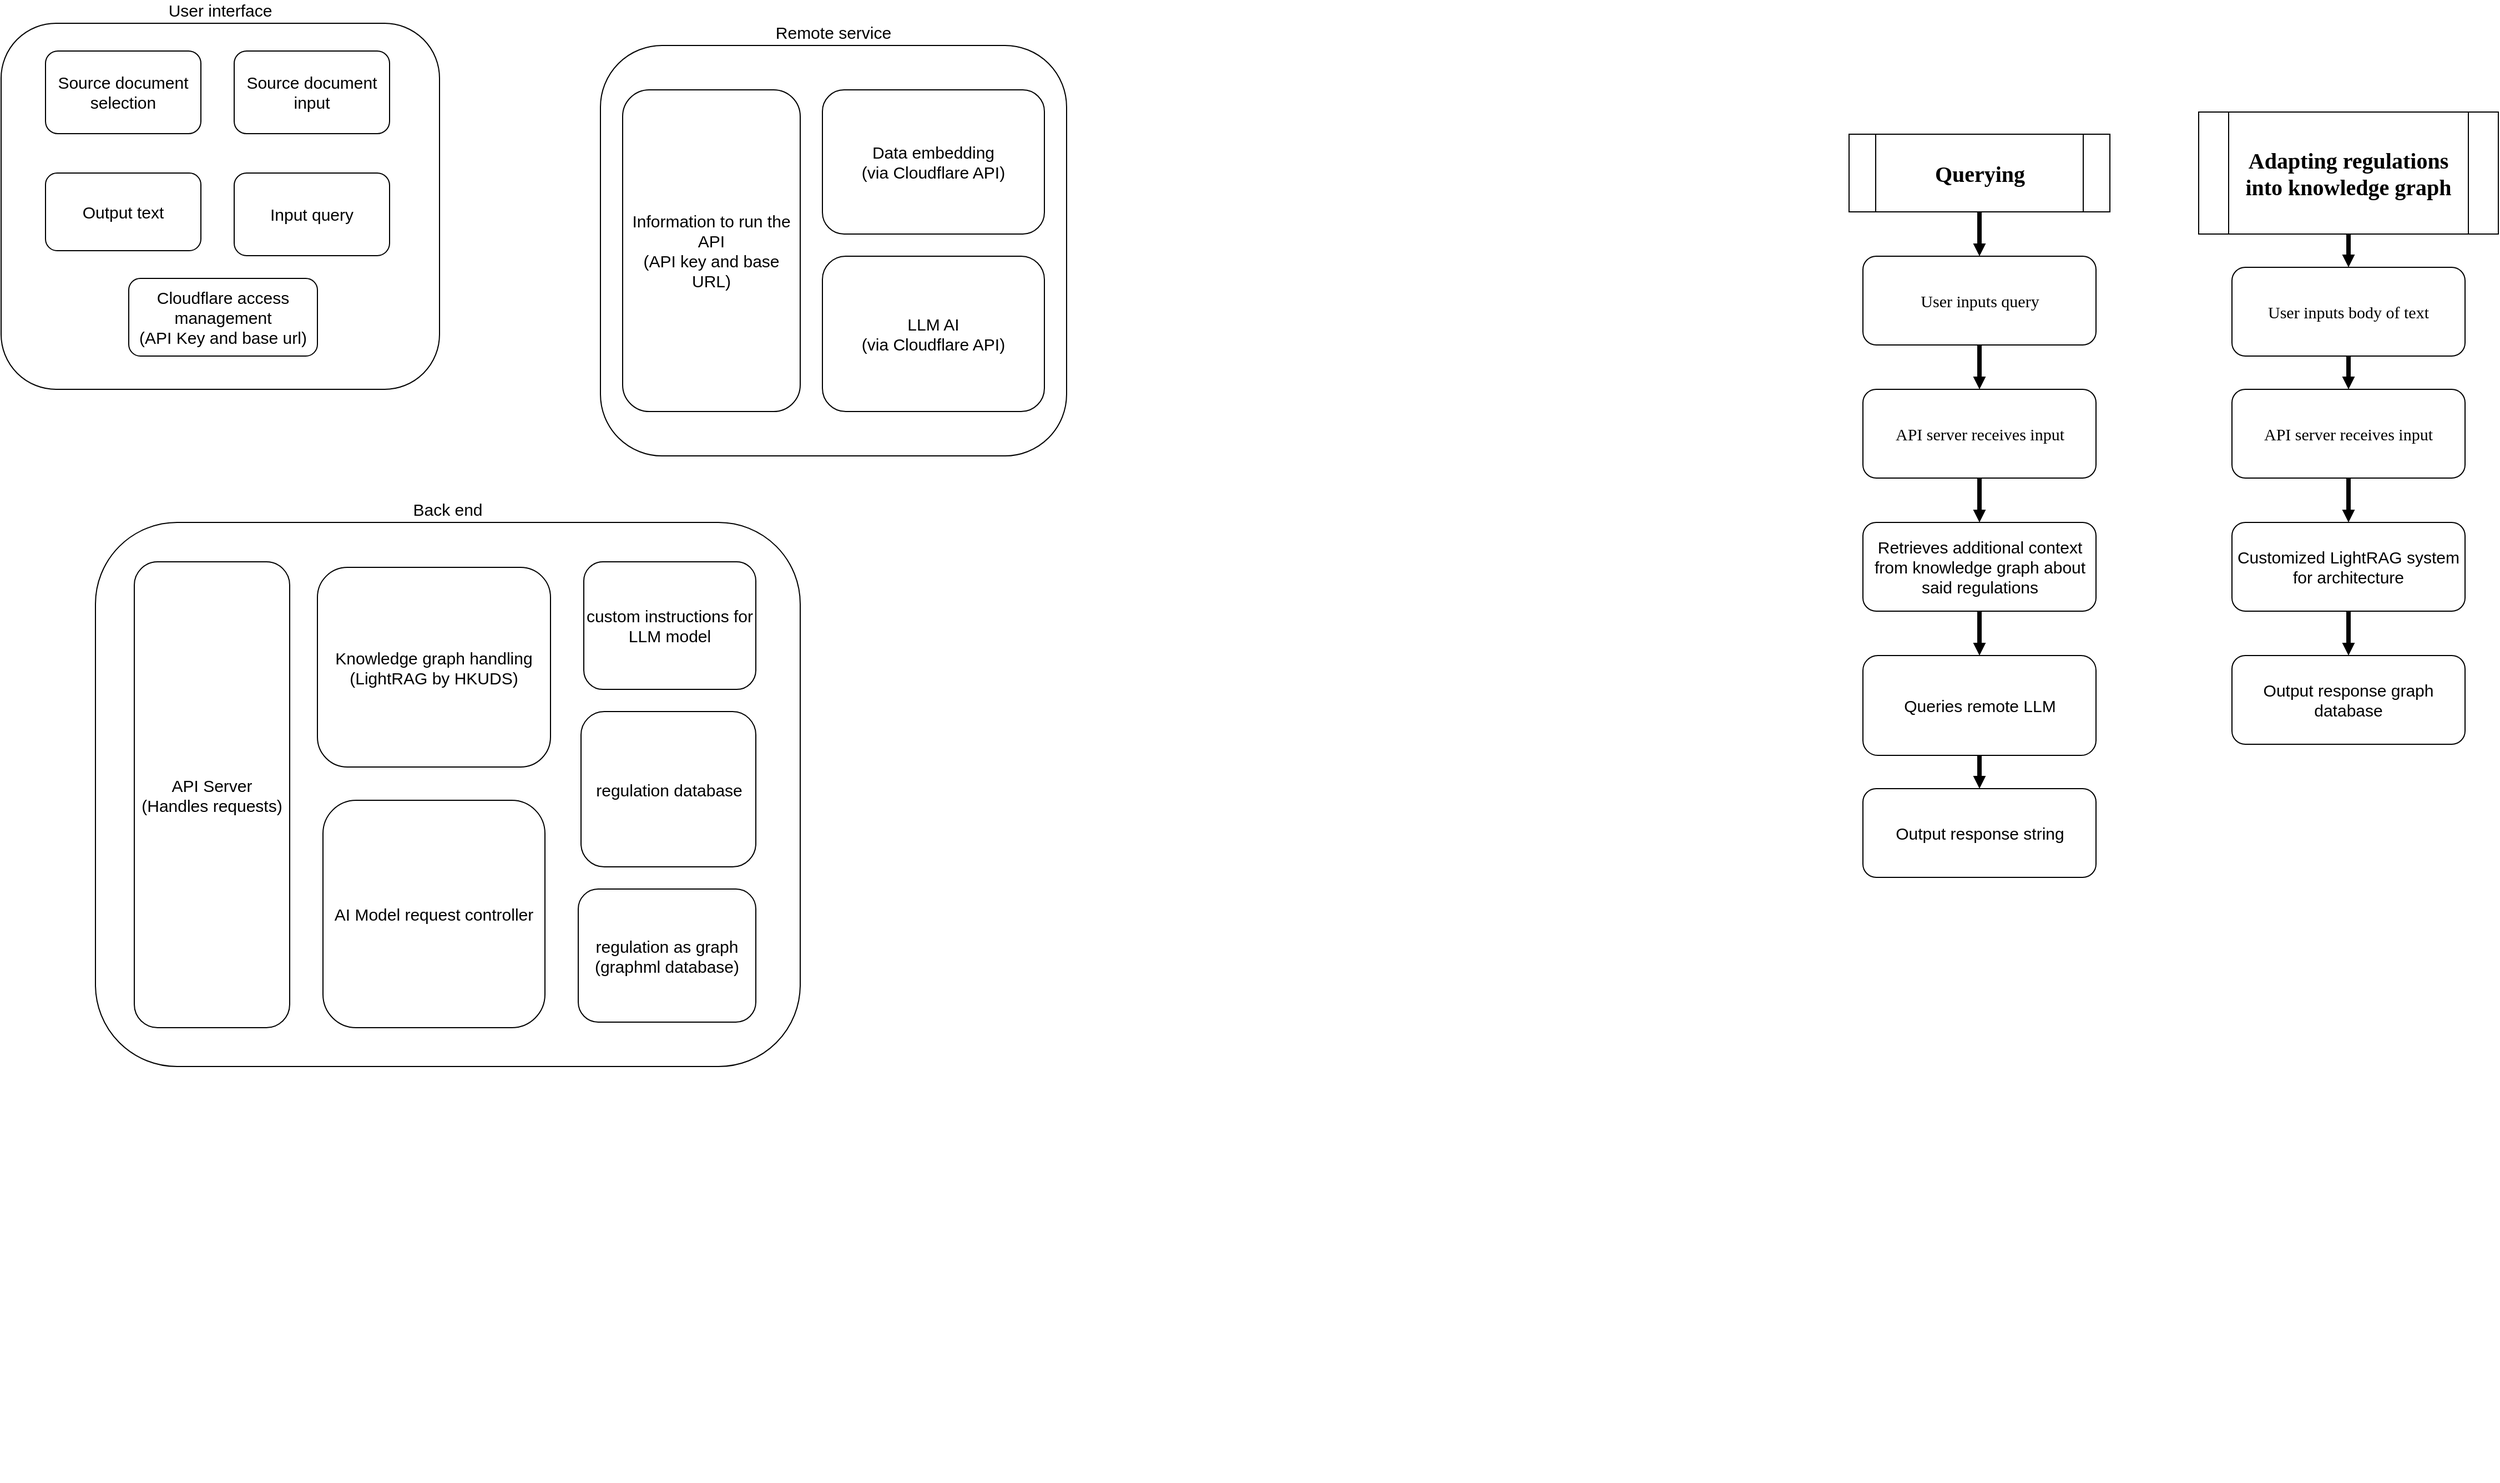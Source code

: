 <mxfile version="28.0.4">
  <diagram name="Page-1" id="p9O1bbmvmOPwoyHnhKzd">
    <mxGraphModel dx="2244" dy="961" grid="0" gridSize="10" guides="1" tooltips="1" connect="1" arrows="1" fold="1" page="1" pageScale="1" pageWidth="850" pageHeight="1100" math="0" shadow="0">
      <root>
        <mxCell id="0" />
        <mxCell id="1" parent="0" />
        <mxCell id="yUH72a4Vk7hPDRAozmCG-128" value="User interface" style="rounded=1;whiteSpace=wrap;html=1;fontSize=15;fontStyle=0;labelPosition=center;verticalLabelPosition=top;align=center;verticalAlign=bottom;" vertex="1" parent="1">
          <mxGeometry x="-450" y="30" width="395" height="330" as="geometry" />
        </mxCell>
        <mxCell id="yUH72a4Vk7hPDRAozmCG-127" value="Remote service" style="rounded=1;whiteSpace=wrap;html=1;fontSize=15;fontStyle=0;labelPosition=center;verticalLabelPosition=top;align=center;verticalAlign=bottom;" vertex="1" parent="1">
          <mxGeometry x="90" y="50.0" width="420" height="370" as="geometry" />
        </mxCell>
        <mxCell id="yUH72a4Vk7hPDRAozmCG-124" value="Back end" style="rounded=1;whiteSpace=wrap;html=1;fontSize=15;fontStyle=0;labelPosition=center;verticalLabelPosition=top;align=center;verticalAlign=bottom;" vertex="1" parent="1">
          <mxGeometry x="-365" y="480" width="635" height="490.52" as="geometry" />
        </mxCell>
        <mxCell id="x2WDkMl_rVH3rUGuqPoA-4" value="&lt;div&gt;Knowledge graph handling&lt;/div&gt;&lt;div&gt;(LightRAG by HKUDS)&lt;/div&gt;" style="rounded=1;whiteSpace=wrap;html=1;fontSize=15;fontStyle=0" parent="1" vertex="1">
          <mxGeometry x="-165" y="520.52" width="210" height="180" as="geometry" />
        </mxCell>
        <mxCell id="x2WDkMl_rVH3rUGuqPoA-5" value="&lt;div&gt;Data embedding&lt;/div&gt;&lt;div&gt;(via Cloudflare API)&lt;/div&gt;" style="rounded=1;whiteSpace=wrap;html=1;fontSize=15;fontStyle=0" parent="1" vertex="1">
          <mxGeometry x="290" y="90.0" width="200" height="130" as="geometry" />
        </mxCell>
        <mxCell id="x2WDkMl_rVH3rUGuqPoA-7" value="&lt;div&gt;LLM AI&lt;/div&gt;&lt;div&gt;(via Cloudflare API)&lt;/div&gt;" style="rounded=1;whiteSpace=wrap;html=1;fontSize=15;fontStyle=0" parent="1" vertex="1">
          <mxGeometry x="290" y="240.0" width="200" height="140" as="geometry" />
        </mxCell>
        <mxCell id="x2WDkMl_rVH3rUGuqPoA-8" value="&lt;div&gt;regulation as graph&lt;/div&gt;&lt;div&gt;(graphml database)&lt;/div&gt;" style="rounded=1;whiteSpace=wrap;html=1;fontSize=15;fontStyle=0" parent="1" vertex="1">
          <mxGeometry x="70" y="810.52" width="160" height="120" as="geometry" />
        </mxCell>
        <mxCell id="x2WDkMl_rVH3rUGuqPoA-42" value="Information to run the API&lt;br&gt;(API key and base URL)" style="rounded=1;whiteSpace=wrap;html=1;fontSize=15;fontStyle=0" parent="1" vertex="1">
          <mxGeometry x="110" y="90.0" width="160" height="290" as="geometry" />
        </mxCell>
        <mxCell id="x2WDkMl_rVH3rUGuqPoA-45" value="AI Model request controller" style="rounded=1;whiteSpace=wrap;html=1;fontSize=15;fontStyle=0" parent="1" vertex="1">
          <mxGeometry x="-160" y="730.52" width="200" height="205" as="geometry" />
        </mxCell>
        <mxCell id="x2WDkMl_rVH3rUGuqPoA-1" value="Input query" style="rounded=1;whiteSpace=wrap;html=1;fontSize=15;fontStyle=0" parent="1" vertex="1">
          <mxGeometry x="-240" y="165" width="140" height="74.48" as="geometry" />
        </mxCell>
        <mxCell id="x2WDkMl_rVH3rUGuqPoA-10" value="Source document selection" style="rounded=1;whiteSpace=wrap;html=1;fontSize=15;fontStyle=0" parent="1" vertex="1">
          <mxGeometry x="-410" y="55.004" width="140" height="74.483" as="geometry" />
        </mxCell>
        <mxCell id="x2WDkMl_rVH3rUGuqPoA-29" value="Source document input" style="rounded=1;whiteSpace=wrap;html=1;fontSize=15;fontStyle=0" parent="1" vertex="1">
          <mxGeometry x="-240" y="55.004" width="140" height="74.483" as="geometry" />
        </mxCell>
        <mxCell id="x2WDkMl_rVH3rUGuqPoA-2" value="Output text" style="rounded=1;whiteSpace=wrap;html=1;fontSize=15;fontStyle=0" parent="1" vertex="1">
          <mxGeometry x="-410" y="165" width="140" height="70" as="geometry" />
        </mxCell>
        <mxCell id="x2WDkMl_rVH3rUGuqPoA-40" value="&lt;div&gt;Cloudflare access management&lt;/div&gt;&lt;div&gt;(API Key and base url)&lt;/div&gt;" style="rounded=1;whiteSpace=wrap;html=1;fontSize=15;fontStyle=0" parent="1" vertex="1">
          <mxGeometry x="-335" y="260" width="170" height="70" as="geometry" />
        </mxCell>
        <mxCell id="yUH72a4Vk7hPDRAozmCG-2" value="regulation database" style="rounded=1;whiteSpace=wrap;html=1;fontSize=15;fontStyle=0" vertex="1" parent="1">
          <mxGeometry x="72.5" y="650.52" width="157.5" height="140" as="geometry" />
        </mxCell>
        <mxCell id="yUH72a4Vk7hPDRAozmCG-3" value="custom instructions for LLM model" style="rounded=1;whiteSpace=wrap;html=1;fontSize=15;fontStyle=0" vertex="1" parent="1">
          <mxGeometry x="75" y="515.52" width="155" height="115" as="geometry" />
        </mxCell>
        <mxCell id="yUH72a4Vk7hPDRAozmCG-10" value="&lt;div&gt;API Server&lt;/div&gt;&lt;div&gt;(Handles requests)&lt;/div&gt;" style="rounded=1;whiteSpace=wrap;html=1;fontSize=15;fontStyle=0" vertex="1" parent="1">
          <mxGeometry x="-330" y="515.52" width="140" height="420" as="geometry" />
        </mxCell>
        <mxCell id="yUH72a4Vk7hPDRAozmCG-54" style="edgeStyle=orthogonalEdgeStyle;shape=connector;rounded=0;jumpSize=4;orthogonalLoop=1;jettySize=auto;html=1;exitX=0.5;exitY=1;exitDx=0;exitDy=0;strokeColor=#6c8ebf;strokeWidth=4;align=center;verticalAlign=middle;fontFamily=Helvetica;fontSize=11;fontColor=default;labelBackgroundColor=default;startSize=6;endArrow=block;endFill=1;endSize=1;fillColor=#dae8fc;" edge="1" parent="1">
          <mxGeometry relative="1" as="geometry">
            <mxPoint x="355" y="1340" as="sourcePoint" />
            <mxPoint x="355" y="1340" as="targetPoint" />
          </mxGeometry>
        </mxCell>
        <mxCell id="yUH72a4Vk7hPDRAozmCG-105" style="edgeStyle=none;shape=connector;rounded=0;jumpSize=4;orthogonalLoop=1;jettySize=auto;html=1;exitX=0.5;exitY=1;exitDx=0;exitDy=0;entryX=0.5;entryY=0;entryDx=0;entryDy=0;strokeColor=#000000;strokeWidth=4;align=center;verticalAlign=middle;fontFamily=Tahoma;fontSize=11;fontColor=default;labelBackgroundColor=default;startSize=6;endArrow=block;endFill=1;endSize=1;fillColor=#dae8fc;" edge="1" parent="1" source="yUH72a4Vk7hPDRAozmCG-98" target="yUH72a4Vk7hPDRAozmCG-100">
          <mxGeometry relative="1" as="geometry" />
        </mxCell>
        <mxCell id="yUH72a4Vk7hPDRAozmCG-98" value="&lt;font face=&quot;Tahoma&quot;&gt;User inputs query&lt;/font&gt;" style="rounded=1;whiteSpace=wrap;html=1;fontSize=15;fontStyle=0" vertex="1" parent="1">
          <mxGeometry x="1227.5" y="240" width="210" height="80" as="geometry" />
        </mxCell>
        <mxCell id="yUH72a4Vk7hPDRAozmCG-103" style="edgeStyle=none;shape=connector;rounded=0;jumpSize=4;orthogonalLoop=1;jettySize=auto;html=1;exitX=0.5;exitY=1;exitDx=0;exitDy=0;entryX=0.5;entryY=0;entryDx=0;entryDy=0;strokeColor=#000000;strokeWidth=4;align=center;verticalAlign=middle;fontFamily=Tahoma;fontSize=11;fontColor=default;labelBackgroundColor=default;startSize=6;endArrow=block;endFill=1;endSize=1;fillColor=#dae8fc;" edge="1" parent="1" source="yUH72a4Vk7hPDRAozmCG-99" target="yUH72a4Vk7hPDRAozmCG-98">
          <mxGeometry relative="1" as="geometry" />
        </mxCell>
        <mxCell id="yUH72a4Vk7hPDRAozmCG-99" value="&lt;font&gt;&lt;b&gt;&lt;font style=&quot;font-size: 20px;&quot;&gt;Querying&lt;/font&gt;&lt;/b&gt;&lt;/font&gt;" style="shape=process;whiteSpace=wrap;html=1;backgroundOutline=1;fontFamily=Tahoma;fontSize=11;fontColor=default;labelBackgroundColor=default;" vertex="1" parent="1">
          <mxGeometry x="1215" y="130" width="235" height="70" as="geometry" />
        </mxCell>
        <mxCell id="yUH72a4Vk7hPDRAozmCG-107" style="edgeStyle=none;shape=connector;rounded=0;jumpSize=4;orthogonalLoop=1;jettySize=auto;html=1;exitX=0.5;exitY=1;exitDx=0;exitDy=0;entryX=0.5;entryY=0;entryDx=0;entryDy=0;strokeColor=#000000;strokeWidth=4;align=center;verticalAlign=middle;fontFamily=Tahoma;fontSize=11;fontColor=default;labelBackgroundColor=default;startSize=6;endArrow=block;endFill=1;endSize=1;fillColor=#dae8fc;" edge="1" parent="1" source="yUH72a4Vk7hPDRAozmCG-100" target="yUH72a4Vk7hPDRAozmCG-101">
          <mxGeometry relative="1" as="geometry" />
        </mxCell>
        <mxCell id="yUH72a4Vk7hPDRAozmCG-100" value="&lt;div&gt;&lt;font face=&quot;Tahoma&quot;&gt;API server receives input&lt;/font&gt;&lt;/div&gt;" style="rounded=1;whiteSpace=wrap;html=1;fontSize=15;fontStyle=0" vertex="1" parent="1">
          <mxGeometry x="1227.5" y="360" width="210" height="80" as="geometry" />
        </mxCell>
        <mxCell id="yUH72a4Vk7hPDRAozmCG-109" style="edgeStyle=none;shape=connector;rounded=0;jumpSize=4;orthogonalLoop=1;jettySize=auto;html=1;exitX=0.5;exitY=1;exitDx=0;exitDy=0;entryX=0.5;entryY=0;entryDx=0;entryDy=0;strokeColor=#000000;strokeWidth=4;align=center;verticalAlign=middle;fontFamily=Tahoma;fontSize=11;fontColor=default;labelBackgroundColor=default;startSize=6;endArrow=block;endFill=1;endSize=1;fillColor=#dae8fc;" edge="1" parent="1" source="yUH72a4Vk7hPDRAozmCG-101" target="yUH72a4Vk7hPDRAozmCG-108">
          <mxGeometry relative="1" as="geometry" />
        </mxCell>
        <mxCell id="yUH72a4Vk7hPDRAozmCG-101" value="Retrieves additional context from knowledge graph about said regulations" style="rounded=1;whiteSpace=wrap;html=1;fontSize=15;fontStyle=0" vertex="1" parent="1">
          <mxGeometry x="1227.5" y="480" width="210" height="80" as="geometry" />
        </mxCell>
        <mxCell id="yUH72a4Vk7hPDRAozmCG-111" style="edgeStyle=none;shape=connector;rounded=0;jumpSize=4;orthogonalLoop=1;jettySize=auto;html=1;exitX=0.5;exitY=1;exitDx=0;exitDy=0;strokeColor=#000000;strokeWidth=4;align=center;verticalAlign=middle;fontFamily=Tahoma;fontSize=11;fontColor=default;labelBackgroundColor=default;startSize=6;endArrow=block;endFill=1;endSize=1;fillColor=#dae8fc;" edge="1" parent="1" source="yUH72a4Vk7hPDRAozmCG-108" target="yUH72a4Vk7hPDRAozmCG-110">
          <mxGeometry relative="1" as="geometry" />
        </mxCell>
        <mxCell id="yUH72a4Vk7hPDRAozmCG-108" value="Queries remote LLM" style="rounded=1;whiteSpace=wrap;html=1;fontSize=15;fontStyle=0" vertex="1" parent="1">
          <mxGeometry x="1227.5" y="600" width="210" height="90" as="geometry" />
        </mxCell>
        <mxCell id="yUH72a4Vk7hPDRAozmCG-110" value="Output response string" style="rounded=1;whiteSpace=wrap;html=1;fontSize=15;fontStyle=0" vertex="1" parent="1">
          <mxGeometry x="1227.5" y="720" width="210" height="80" as="geometry" />
        </mxCell>
        <mxCell id="yUH72a4Vk7hPDRAozmCG-115" style="edgeStyle=none;shape=connector;rounded=0;jumpSize=4;orthogonalLoop=1;jettySize=auto;html=1;exitX=0.5;exitY=1;exitDx=0;exitDy=0;entryX=0.5;entryY=0;entryDx=0;entryDy=0;strokeColor=#000000;strokeWidth=4;align=center;verticalAlign=middle;fontFamily=Tahoma;fontSize=11;fontColor=default;labelBackgroundColor=default;startSize=6;endArrow=block;endFill=1;endSize=1;fillColor=#dae8fc;" edge="1" parent="1" source="yUH72a4Vk7hPDRAozmCG-112" target="yUH72a4Vk7hPDRAozmCG-113">
          <mxGeometry relative="1" as="geometry" />
        </mxCell>
        <mxCell id="yUH72a4Vk7hPDRAozmCG-112" value="&lt;font&gt;&lt;b&gt;&lt;font style=&quot;font-size: 20px;&quot;&gt;Adapting regulations into knowledge graph&lt;/font&gt;&lt;/b&gt;&lt;/font&gt;" style="shape=process;whiteSpace=wrap;html=1;backgroundOutline=1;fontFamily=Tahoma;fontSize=11;fontColor=default;labelBackgroundColor=default;" vertex="1" parent="1">
          <mxGeometry x="1530" y="110" width="270" height="110" as="geometry" />
        </mxCell>
        <mxCell id="yUH72a4Vk7hPDRAozmCG-117" style="edgeStyle=none;shape=connector;rounded=0;jumpSize=4;orthogonalLoop=1;jettySize=auto;html=1;exitX=0.5;exitY=1;exitDx=0;exitDy=0;entryX=0.5;entryY=0;entryDx=0;entryDy=0;strokeColor=#000000;strokeWidth=4;align=center;verticalAlign=middle;fontFamily=Tahoma;fontSize=11;fontColor=default;labelBackgroundColor=default;startSize=6;endArrow=block;endFill=1;endSize=1;fillColor=#dae8fc;" edge="1" parent="1" source="yUH72a4Vk7hPDRAozmCG-113" target="yUH72a4Vk7hPDRAozmCG-116">
          <mxGeometry relative="1" as="geometry" />
        </mxCell>
        <mxCell id="yUH72a4Vk7hPDRAozmCG-113" value="&lt;font face=&quot;Tahoma&quot;&gt;User inputs body of text&lt;/font&gt;" style="rounded=1;whiteSpace=wrap;html=1;fontSize=15;fontStyle=0" vertex="1" parent="1">
          <mxGeometry x="1560" y="250" width="210" height="80" as="geometry" />
        </mxCell>
        <mxCell id="yUH72a4Vk7hPDRAozmCG-119" style="edgeStyle=none;shape=connector;rounded=0;jumpSize=4;orthogonalLoop=1;jettySize=auto;html=1;exitX=0.5;exitY=1;exitDx=0;exitDy=0;entryX=0.5;entryY=0;entryDx=0;entryDy=0;strokeColor=#000000;strokeWidth=4;align=center;verticalAlign=middle;fontFamily=Tahoma;fontSize=11;fontColor=default;labelBackgroundColor=default;startSize=6;endArrow=block;endFill=1;endSize=1;fillColor=#dae8fc;" edge="1" parent="1" source="yUH72a4Vk7hPDRAozmCG-116" target="yUH72a4Vk7hPDRAozmCG-118">
          <mxGeometry relative="1" as="geometry" />
        </mxCell>
        <mxCell id="yUH72a4Vk7hPDRAozmCG-116" value="&lt;div&gt;&lt;font face=&quot;Tahoma&quot;&gt;API server receives input&lt;/font&gt;&lt;/div&gt;" style="rounded=1;whiteSpace=wrap;html=1;fontSize=15;fontStyle=0" vertex="1" parent="1">
          <mxGeometry x="1560" y="360" width="210" height="80" as="geometry" />
        </mxCell>
        <mxCell id="yUH72a4Vk7hPDRAozmCG-121" style="edgeStyle=none;shape=connector;rounded=0;jumpSize=4;orthogonalLoop=1;jettySize=auto;html=1;exitX=0.5;exitY=1;exitDx=0;exitDy=0;entryX=0.5;entryY=0;entryDx=0;entryDy=0;strokeColor=#000000;strokeWidth=4;align=center;verticalAlign=middle;fontFamily=Tahoma;fontSize=11;fontColor=default;labelBackgroundColor=default;startSize=6;endArrow=block;endFill=1;endSize=1;fillColor=#dae8fc;" edge="1" parent="1" source="yUH72a4Vk7hPDRAozmCG-118" target="yUH72a4Vk7hPDRAozmCG-120">
          <mxGeometry relative="1" as="geometry" />
        </mxCell>
        <mxCell id="yUH72a4Vk7hPDRAozmCG-118" value="Customized LightRAG system for architecture" style="rounded=1;whiteSpace=wrap;html=1;fontSize=15;fontStyle=0" vertex="1" parent="1">
          <mxGeometry x="1560" y="480" width="210" height="80" as="geometry" />
        </mxCell>
        <mxCell id="yUH72a4Vk7hPDRAozmCG-120" value="Output response graph database" style="rounded=1;whiteSpace=wrap;html=1;fontSize=15;fontStyle=0" vertex="1" parent="1">
          <mxGeometry x="1560" y="600" width="210" height="80" as="geometry" />
        </mxCell>
      </root>
    </mxGraphModel>
  </diagram>
</mxfile>
